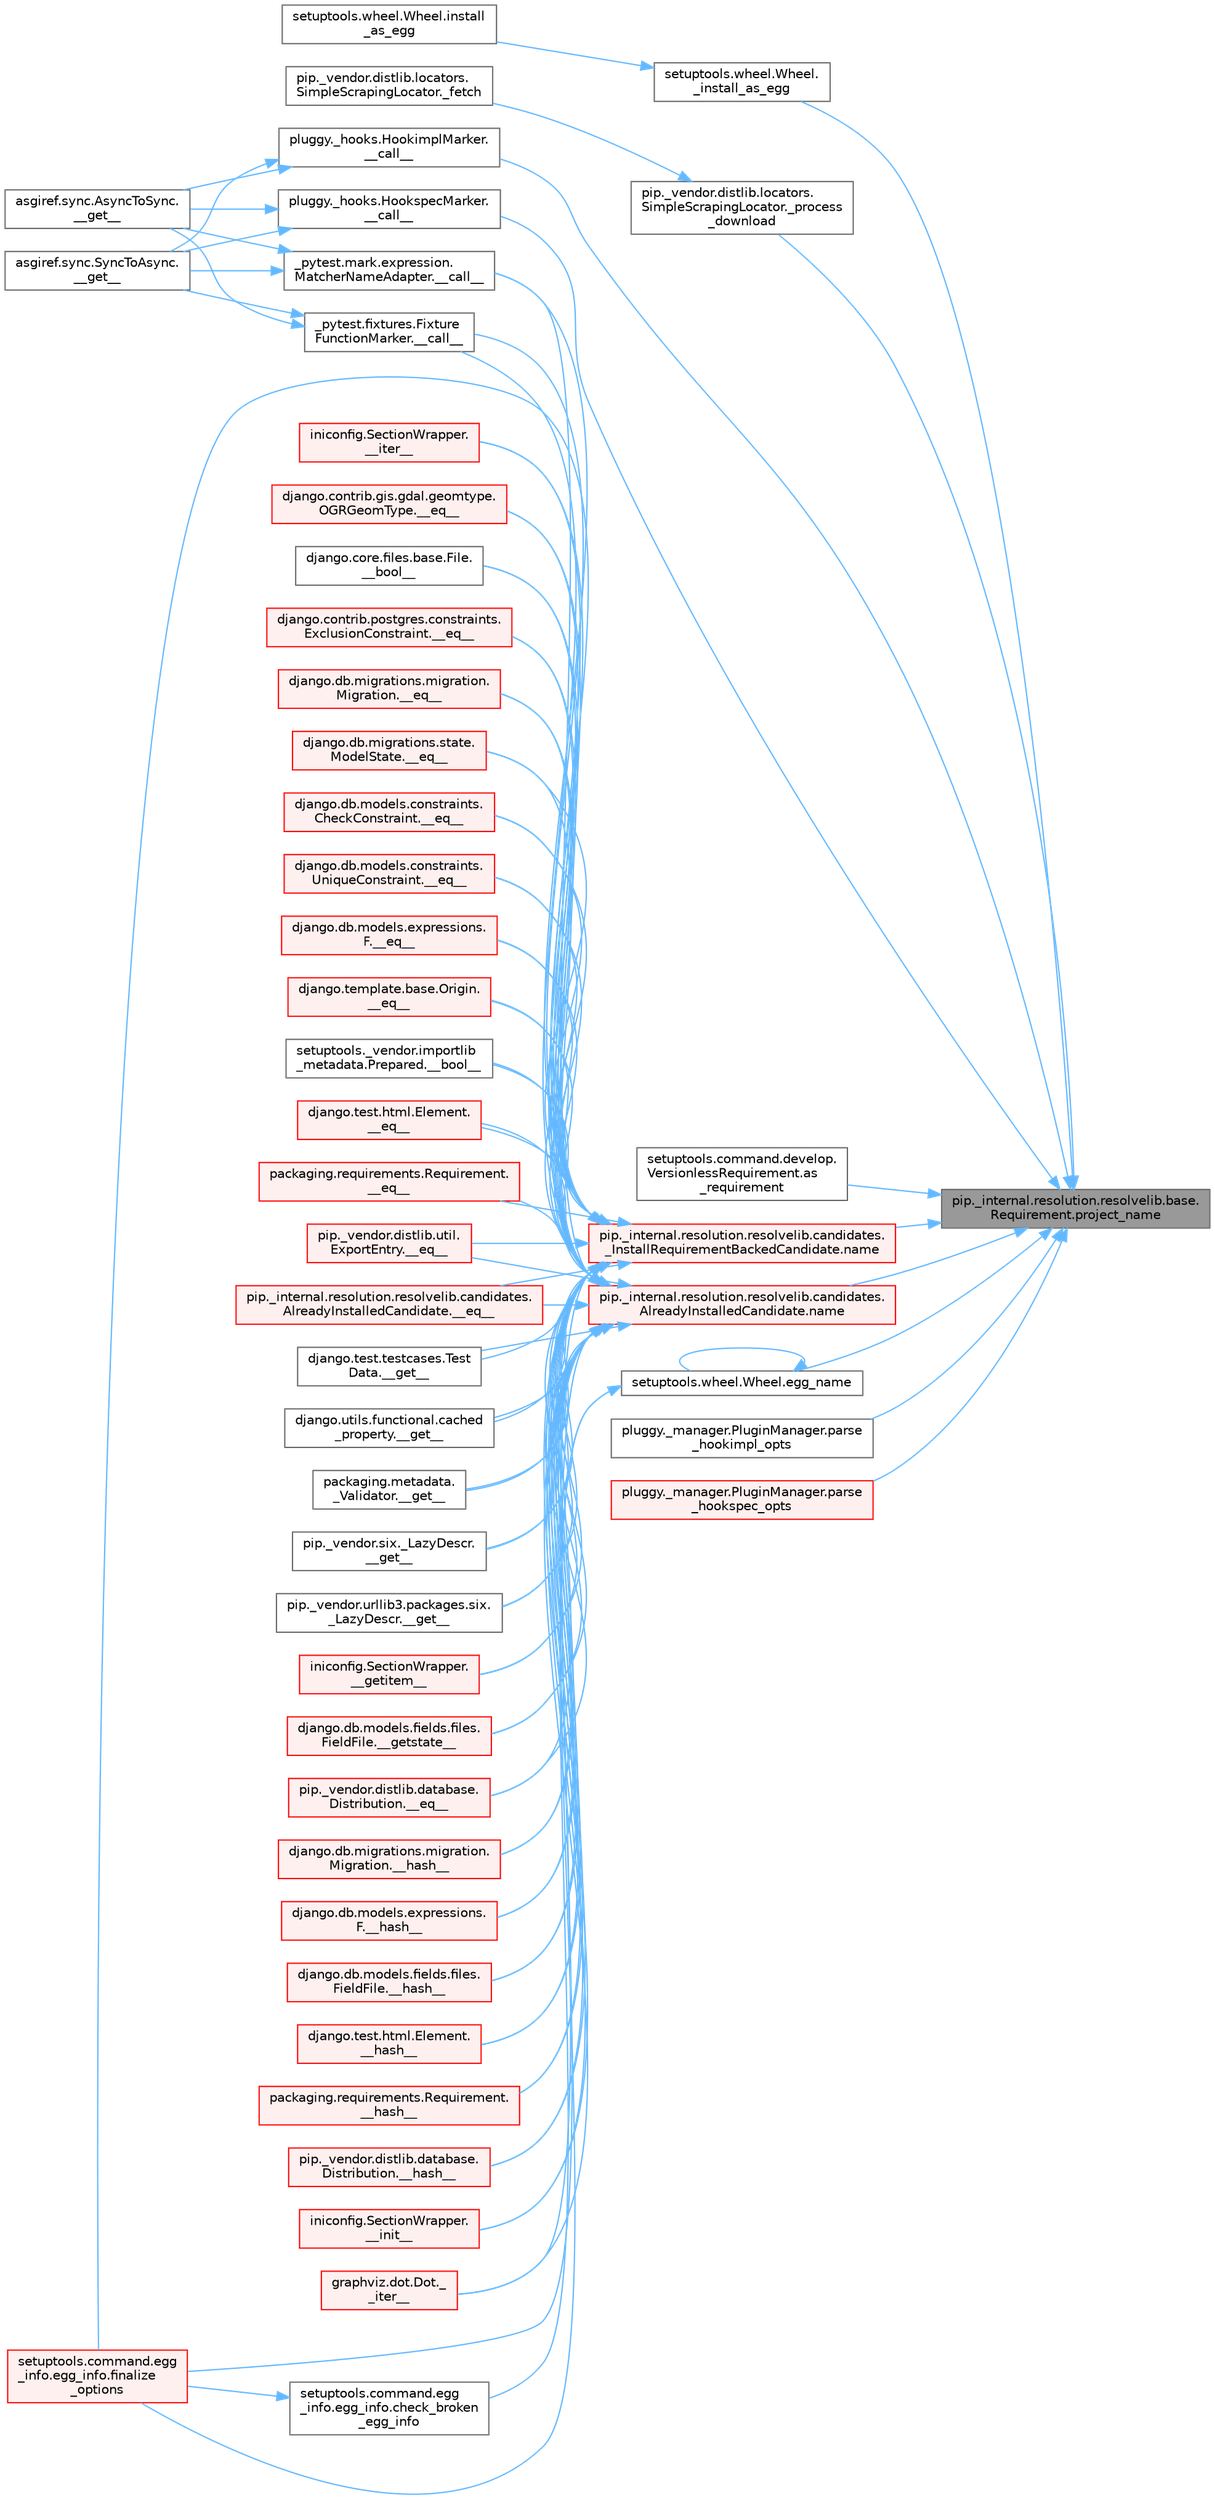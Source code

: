 digraph "pip._internal.resolution.resolvelib.base.Requirement.project_name"
{
 // LATEX_PDF_SIZE
  bgcolor="transparent";
  edge [fontname=Helvetica,fontsize=10,labelfontname=Helvetica,labelfontsize=10];
  node [fontname=Helvetica,fontsize=10,shape=box,height=0.2,width=0.4];
  rankdir="RL";
  Node1 [id="Node000001",label="pip._internal.resolution.resolvelib.base.\lRequirement.project_name",height=0.2,width=0.4,color="gray40", fillcolor="grey60", style="filled", fontcolor="black",tooltip=" "];
  Node1 -> Node2 [id="edge1_Node000001_Node000002",dir="back",color="steelblue1",style="solid",tooltip=" "];
  Node2 [id="Node000002",label="pluggy._hooks.HookimplMarker.\l__call__",height=0.2,width=0.4,color="grey40", fillcolor="white", style="filled",URL="$classpluggy_1_1__hooks_1_1_hookimpl_marker.html#a309a7d24a8a0730dd0ad0eff00f28bc8",tooltip=" "];
  Node2 -> Node3 [id="edge2_Node000002_Node000003",dir="back",color="steelblue1",style="solid",tooltip=" "];
  Node3 [id="Node000003",label="asgiref.sync.AsyncToSync.\l__get__",height=0.2,width=0.4,color="grey40", fillcolor="white", style="filled",URL="$classasgiref_1_1sync_1_1_async_to_sync.html#a23e9ef7a73da98dad9e3f4e65846969b",tooltip=" "];
  Node2 -> Node4 [id="edge3_Node000002_Node000004",dir="back",color="steelblue1",style="solid",tooltip=" "];
  Node4 [id="Node000004",label="asgiref.sync.SyncToAsync.\l__get__",height=0.2,width=0.4,color="grey40", fillcolor="white", style="filled",URL="$classasgiref_1_1sync_1_1_sync_to_async.html#aebdfbe3f01079a529fd2f39810597381",tooltip=" "];
  Node1 -> Node5 [id="edge4_Node000001_Node000005",dir="back",color="steelblue1",style="solid",tooltip=" "];
  Node5 [id="Node000005",label="pluggy._hooks.HookspecMarker.\l__call__",height=0.2,width=0.4,color="grey40", fillcolor="white", style="filled",URL="$classpluggy_1_1__hooks_1_1_hookspec_marker.html#ac9c2d2f1865be030391a3cd42fbe651e",tooltip=" "];
  Node5 -> Node3 [id="edge5_Node000005_Node000003",dir="back",color="steelblue1",style="solid",tooltip=" "];
  Node5 -> Node4 [id="edge6_Node000005_Node000004",dir="back",color="steelblue1",style="solid",tooltip=" "];
  Node1 -> Node6 [id="edge7_Node000001_Node000006",dir="back",color="steelblue1",style="solid",tooltip=" "];
  Node6 [id="Node000006",label="setuptools.wheel.Wheel.\l_install_as_egg",height=0.2,width=0.4,color="grey40", fillcolor="white", style="filled",URL="$classsetuptools_1_1wheel_1_1_wheel.html#a90dcd30b57aed6e637f73721a1f89a52",tooltip=" "];
  Node6 -> Node7 [id="edge8_Node000006_Node000007",dir="back",color="steelblue1",style="solid",tooltip=" "];
  Node7 [id="Node000007",label="setuptools.wheel.Wheel.install\l_as_egg",height=0.2,width=0.4,color="grey40", fillcolor="white", style="filled",URL="$classsetuptools_1_1wheel_1_1_wheel.html#aad875e0355880e586d5ecefaa448171e",tooltip=" "];
  Node1 -> Node8 [id="edge9_Node000001_Node000008",dir="back",color="steelblue1",style="solid",tooltip=" "];
  Node8 [id="Node000008",label="pip._vendor.distlib.locators.\lSimpleScrapingLocator._process\l_download",height=0.2,width=0.4,color="grey40", fillcolor="white", style="filled",URL="$classpip_1_1__vendor_1_1distlib_1_1locators_1_1_simple_scraping_locator.html#a2f2b8e39784ce35599a3a27ae0af83cd",tooltip=" "];
  Node8 -> Node9 [id="edge10_Node000008_Node000009",dir="back",color="steelblue1",style="solid",tooltip=" "];
  Node9 [id="Node000009",label="pip._vendor.distlib.locators.\lSimpleScrapingLocator._fetch",height=0.2,width=0.4,color="grey40", fillcolor="white", style="filled",URL="$classpip_1_1__vendor_1_1distlib_1_1locators_1_1_simple_scraping_locator.html#a72156eb8243de03d8881db3caaa60b8c",tooltip=" "];
  Node1 -> Node10 [id="edge11_Node000001_Node000010",dir="back",color="steelblue1",style="solid",tooltip=" "];
  Node10 [id="Node000010",label="setuptools.command.develop.\lVersionlessRequirement.as\l_requirement",height=0.2,width=0.4,color="grey40", fillcolor="white", style="filled",URL="$classsetuptools_1_1command_1_1develop_1_1_versionless_requirement.html#a53b05b6e48d041eac4ec547f5831ceee",tooltip=" "];
  Node1 -> Node11 [id="edge12_Node000001_Node000011",dir="back",color="steelblue1",style="solid",tooltip=" "];
  Node11 [id="Node000011",label="setuptools.wheel.Wheel.egg_name",height=0.2,width=0.4,color="grey40", fillcolor="white", style="filled",URL="$classsetuptools_1_1wheel_1_1_wheel.html#ace57f96c61bc47f5ea2d223184a533f0",tooltip=" "];
  Node11 -> Node12 [id="edge13_Node000011_Node000012",dir="back",color="steelblue1",style="solid",tooltip=" "];
  Node12 [id="Node000012",label="setuptools.command.egg\l_info.egg_info.check_broken\l_egg_info",height=0.2,width=0.4,color="grey40", fillcolor="white", style="filled",URL="$classsetuptools_1_1command_1_1egg__info_1_1egg__info.html#aad1b7d50c9f80d38c06de4d19703a662",tooltip=" "];
  Node12 -> Node13 [id="edge14_Node000012_Node000013",dir="back",color="steelblue1",style="solid",tooltip=" "];
  Node13 [id="Node000013",label="setuptools.command.egg\l_info.egg_info.finalize\l_options",height=0.2,width=0.4,color="red", fillcolor="#FFF0F0", style="filled",URL="$classsetuptools_1_1command_1_1egg__info_1_1egg__info.html#a8974e1050e117968adb002e7607d4368",tooltip=" "];
  Node11 -> Node11 [id="edge15_Node000011_Node000011",dir="back",color="steelblue1",style="solid",tooltip=" "];
  Node11 -> Node13 [id="edge16_Node000011_Node000013",dir="back",color="steelblue1",style="solid",tooltip=" "];
  Node1 -> Node20 [id="edge17_Node000001_Node000020",dir="back",color="steelblue1",style="solid",tooltip=" "];
  Node20 [id="Node000020",label="pip._internal.resolution.resolvelib.candidates.\l_InstallRequirementBackedCandidate.name",height=0.2,width=0.4,color="red", fillcolor="#FFF0F0", style="filled",URL="$classpip_1_1__internal_1_1resolution_1_1resolvelib_1_1candidates_1_1___install_requirement_backed_candidate.html#a1538a825241b855a4abf51d6bf616cde",tooltip=" "];
  Node20 -> Node21 [id="edge18_Node000020_Node000021",dir="back",color="steelblue1",style="solid",tooltip=" "];
  Node21 [id="Node000021",label="django.core.files.base.File.\l__bool__",height=0.2,width=0.4,color="grey40", fillcolor="white", style="filled",URL="$classdjango_1_1core_1_1files_1_1base_1_1_file.html#adf07dd46020c7160b2257d9e3da4bc43",tooltip=" "];
  Node20 -> Node22 [id="edge19_Node000020_Node000022",dir="back",color="steelblue1",style="solid",tooltip=" "];
  Node22 [id="Node000022",label="setuptools._vendor.importlib\l_metadata.Prepared.__bool__",height=0.2,width=0.4,color="grey40", fillcolor="white", style="filled",URL="$classsetuptools_1_1__vendor_1_1importlib__metadata_1_1_prepared.html#a0395661b38fe11742f24c0482962b913",tooltip=" "];
  Node20 -> Node23 [id="edge20_Node000020_Node000023",dir="back",color="steelblue1",style="solid",tooltip=" "];
  Node23 [id="Node000023",label="_pytest.fixtures.Fixture\lFunctionMarker.__call__",height=0.2,width=0.4,color="grey40", fillcolor="white", style="filled",URL="$class__pytest_1_1fixtures_1_1_fixture_function_marker.html#acc9c789cb8d19388b24d740159ba305d",tooltip=" "];
  Node23 -> Node3 [id="edge21_Node000023_Node000003",dir="back",color="steelblue1",style="solid",tooltip=" "];
  Node23 -> Node4 [id="edge22_Node000023_Node000004",dir="back",color="steelblue1",style="solid",tooltip=" "];
  Node20 -> Node24 [id="edge23_Node000020_Node000024",dir="back",color="steelblue1",style="solid",tooltip=" "];
  Node24 [id="Node000024",label="_pytest.mark.expression.\lMatcherNameAdapter.__call__",height=0.2,width=0.4,color="grey40", fillcolor="white", style="filled",URL="$class__pytest_1_1mark_1_1expression_1_1_matcher_name_adapter.html#a7ecd7564e2e67d5ac026d25db1466389",tooltip=" "];
  Node24 -> Node3 [id="edge24_Node000024_Node000003",dir="back",color="steelblue1",style="solid",tooltip=" "];
  Node24 -> Node4 [id="edge25_Node000024_Node000004",dir="back",color="steelblue1",style="solid",tooltip=" "];
  Node20 -> Node25 [id="edge26_Node000020_Node000025",dir="back",color="steelblue1",style="solid",tooltip=" "];
  Node25 [id="Node000025",label="django.contrib.gis.gdal.geomtype.\lOGRGeomType.__eq__",height=0.2,width=0.4,color="red", fillcolor="#FFF0F0", style="filled",URL="$classdjango_1_1contrib_1_1gis_1_1gdal_1_1geomtype_1_1_o_g_r_geom_type.html#a878253f899634c312b64add448108474",tooltip=" "];
  Node20 -> Node34 [id="edge27_Node000020_Node000034",dir="back",color="steelblue1",style="solid",tooltip=" "];
  Node34 [id="Node000034",label="django.contrib.postgres.constraints.\lExclusionConstraint.__eq__",height=0.2,width=0.4,color="red", fillcolor="#FFF0F0", style="filled",URL="$classdjango_1_1contrib_1_1postgres_1_1constraints_1_1_exclusion_constraint.html#af496d048323e51177e1239475f9fe47c",tooltip=" "];
  Node20 -> Node35 [id="edge28_Node000020_Node000035",dir="back",color="steelblue1",style="solid",tooltip=" "];
  Node35 [id="Node000035",label="django.db.migrations.migration.\lMigration.__eq__",height=0.2,width=0.4,color="red", fillcolor="#FFF0F0", style="filled",URL="$classdjango_1_1db_1_1migrations_1_1migration_1_1_migration.html#a0234090d18f01ee0a7a23b98a036ac79",tooltip=" "];
  Node20 -> Node36 [id="edge29_Node000020_Node000036",dir="back",color="steelblue1",style="solid",tooltip=" "];
  Node36 [id="Node000036",label="django.db.migrations.state.\lModelState.__eq__",height=0.2,width=0.4,color="red", fillcolor="#FFF0F0", style="filled",URL="$classdjango_1_1db_1_1migrations_1_1state_1_1_model_state.html#ae338faa36574cfa53f86dac5ac80176d",tooltip=" "];
  Node20 -> Node37 [id="edge30_Node000020_Node000037",dir="back",color="steelblue1",style="solid",tooltip=" "];
  Node37 [id="Node000037",label="django.db.models.constraints.\lCheckConstraint.__eq__",height=0.2,width=0.4,color="red", fillcolor="#FFF0F0", style="filled",URL="$classdjango_1_1db_1_1models_1_1constraints_1_1_check_constraint.html#a55875a553e53009967129f8b8a269475",tooltip=" "];
  Node20 -> Node38 [id="edge31_Node000020_Node000038",dir="back",color="steelblue1",style="solid",tooltip=" "];
  Node38 [id="Node000038",label="django.db.models.constraints.\lUniqueConstraint.__eq__",height=0.2,width=0.4,color="red", fillcolor="#FFF0F0", style="filled",URL="$classdjango_1_1db_1_1models_1_1constraints_1_1_unique_constraint.html#a1a877e5c6def4673a480b3fd44e3ad19",tooltip=" "];
  Node20 -> Node39 [id="edge32_Node000020_Node000039",dir="back",color="steelblue1",style="solid",tooltip=" "];
  Node39 [id="Node000039",label="django.db.models.expressions.\lF.__eq__",height=0.2,width=0.4,color="red", fillcolor="#FFF0F0", style="filled",URL="$classdjango_1_1db_1_1models_1_1expressions_1_1_f.html#ae5a4762383529ca2924f76683eede0d2",tooltip=" "];
  Node20 -> Node40 [id="edge33_Node000020_Node000040",dir="back",color="steelblue1",style="solid",tooltip=" "];
  Node40 [id="Node000040",label="django.template.base.Origin.\l__eq__",height=0.2,width=0.4,color="red", fillcolor="#FFF0F0", style="filled",URL="$classdjango_1_1template_1_1base_1_1_origin.html#aceaf6f15e79a904eef75db1caa454d5c",tooltip=" "];
  Node20 -> Node41 [id="edge34_Node000020_Node000041",dir="back",color="steelblue1",style="solid",tooltip=" "];
  Node41 [id="Node000041",label="django.test.html.Element.\l__eq__",height=0.2,width=0.4,color="red", fillcolor="#FFF0F0", style="filled",URL="$classdjango_1_1test_1_1html_1_1_element.html#a287e83f2ae4a6f13b9e00d7b70ee5d47",tooltip=" "];
  Node20 -> Node42 [id="edge35_Node000020_Node000042",dir="back",color="steelblue1",style="solid",tooltip=" "];
  Node42 [id="Node000042",label="packaging.requirements.Requirement.\l__eq__",height=0.2,width=0.4,color="red", fillcolor="#FFF0F0", style="filled",URL="$classpackaging_1_1requirements_1_1_requirement.html#ae285c586a0e8b9e700b0f5f25e2c2671",tooltip=" "];
  Node20 -> Node43 [id="edge36_Node000020_Node000043",dir="back",color="steelblue1",style="solid",tooltip=" "];
  Node43 [id="Node000043",label="pip._internal.resolution.resolvelib.candidates.\lAlreadyInstalledCandidate.__eq__",height=0.2,width=0.4,color="red", fillcolor="#FFF0F0", style="filled",URL="$classpip_1_1__internal_1_1resolution_1_1resolvelib_1_1candidates_1_1_already_installed_candidate.html#a94393be14236fb68b64ac2b9f1e89d53",tooltip=" "];
  Node20 -> Node44 [id="edge37_Node000020_Node000044",dir="back",color="steelblue1",style="solid",tooltip=" "];
  Node44 [id="Node000044",label="pip._vendor.distlib.database.\lDistribution.__eq__",height=0.2,width=0.4,color="red", fillcolor="#FFF0F0", style="filled",URL="$classpip_1_1__vendor_1_1distlib_1_1database_1_1_distribution.html#aba7030b239fad6f8faac6fcb9bec27c2",tooltip=" "];
  Node20 -> Node45 [id="edge38_Node000020_Node000045",dir="back",color="steelblue1",style="solid",tooltip=" "];
  Node45 [id="Node000045",label="pip._vendor.distlib.util.\lExportEntry.__eq__",height=0.2,width=0.4,color="red", fillcolor="#FFF0F0", style="filled",URL="$classpip_1_1__vendor_1_1distlib_1_1util_1_1_export_entry.html#a0fb0e6e2d6aa56973f97290b051c5709",tooltip=" "];
  Node20 -> Node46 [id="edge39_Node000020_Node000046",dir="back",color="steelblue1",style="solid",tooltip=" "];
  Node46 [id="Node000046",label="django.test.testcases.Test\lData.__get__",height=0.2,width=0.4,color="grey40", fillcolor="white", style="filled",URL="$classdjango_1_1test_1_1testcases_1_1_test_data.html#a6b90c1a9262cf266d34b5e5faa257454",tooltip=" "];
  Node20 -> Node47 [id="edge40_Node000020_Node000047",dir="back",color="steelblue1",style="solid",tooltip=" "];
  Node47 [id="Node000047",label="django.utils.functional.cached\l_property.__get__",height=0.2,width=0.4,color="grey40", fillcolor="white", style="filled",URL="$classdjango_1_1utils_1_1functional_1_1cached__property.html#aea06f0393fa1ebeb0e878b1df50e0ea6",tooltip=" "];
  Node20 -> Node48 [id="edge41_Node000020_Node000048",dir="back",color="steelblue1",style="solid",tooltip=" "];
  Node48 [id="Node000048",label="packaging.metadata.\l_Validator.__get__",height=0.2,width=0.4,color="grey40", fillcolor="white", style="filled",URL="$classpackaging_1_1metadata_1_1___validator.html#aee57fdc6ee4e64af0551e761a2339d22",tooltip=" "];
  Node20 -> Node49 [id="edge42_Node000020_Node000049",dir="back",color="steelblue1",style="solid",tooltip=" "];
  Node49 [id="Node000049",label="pip._vendor.six._LazyDescr.\l__get__",height=0.2,width=0.4,color="grey40", fillcolor="white", style="filled",URL="$classpip_1_1__vendor_1_1six_1_1___lazy_descr.html#aeb559285af794a2be524d8e532244a3e",tooltip=" "];
  Node20 -> Node50 [id="edge43_Node000020_Node000050",dir="back",color="steelblue1",style="solid",tooltip=" "];
  Node50 [id="Node000050",label="pip._vendor.urllib3.packages.six.\l_LazyDescr.__get__",height=0.2,width=0.4,color="grey40", fillcolor="white", style="filled",URL="$classpip_1_1__vendor_1_1urllib3_1_1packages_1_1six_1_1___lazy_descr.html#a08ccd0501dd1c57d35df463db038355d",tooltip=" "];
  Node20 -> Node51 [id="edge44_Node000020_Node000051",dir="back",color="steelblue1",style="solid",tooltip=" "];
  Node51 [id="Node000051",label="iniconfig.SectionWrapper.\l__getitem__",height=0.2,width=0.4,color="red", fillcolor="#FFF0F0", style="filled",URL="$classiniconfig_1_1_section_wrapper.html#a3fc976958f26ef38b05fa3a8e6df2a4e",tooltip=" "];
  Node20 -> Node978 [id="edge45_Node000020_Node000978",dir="back",color="steelblue1",style="solid",tooltip=" "];
  Node978 [id="Node000978",label="django.db.models.fields.files.\lFieldFile.__getstate__",height=0.2,width=0.4,color="red", fillcolor="#FFF0F0", style="filled",URL="$classdjango_1_1db_1_1models_1_1fields_1_1files_1_1_field_file.html#abe72652d5f16633f345ef032fd8e3b5c",tooltip=" "];
  Node20 -> Node980 [id="edge46_Node000020_Node000980",dir="back",color="steelblue1",style="solid",tooltip=" "];
  Node980 [id="Node000980",label="django.db.migrations.migration.\lMigration.__hash__",height=0.2,width=0.4,color="red", fillcolor="#FFF0F0", style="filled",URL="$classdjango_1_1db_1_1migrations_1_1migration_1_1_migration.html#aae8f7f62ce57be42f7b5af2e49edf919",tooltip=" "];
  Node20 -> Node981 [id="edge47_Node000020_Node000981",dir="back",color="steelblue1",style="solid",tooltip=" "];
  Node981 [id="Node000981",label="django.db.models.expressions.\lF.__hash__",height=0.2,width=0.4,color="red", fillcolor="#FFF0F0", style="filled",URL="$classdjango_1_1db_1_1models_1_1expressions_1_1_f.html#a6431516addfd350b0b6ed0e51165f7c1",tooltip=" "];
  Node20 -> Node982 [id="edge48_Node000020_Node000982",dir="back",color="steelblue1",style="solid",tooltip=" "];
  Node982 [id="Node000982",label="django.db.models.fields.files.\lFieldFile.__hash__",height=0.2,width=0.4,color="red", fillcolor="#FFF0F0", style="filled",URL="$classdjango_1_1db_1_1models_1_1fields_1_1files_1_1_field_file.html#a3d0916f2296d973216a37e30a933c401",tooltip=" "];
  Node20 -> Node983 [id="edge49_Node000020_Node000983",dir="back",color="steelblue1",style="solid",tooltip=" "];
  Node983 [id="Node000983",label="django.test.html.Element.\l__hash__",height=0.2,width=0.4,color="red", fillcolor="#FFF0F0", style="filled",URL="$classdjango_1_1test_1_1html_1_1_element.html#a9e783fdad624f8860a95fe7662ea85f3",tooltip=" "];
  Node20 -> Node984 [id="edge50_Node000020_Node000984",dir="back",color="steelblue1",style="solid",tooltip=" "];
  Node984 [id="Node000984",label="packaging.requirements.Requirement.\l__hash__",height=0.2,width=0.4,color="red", fillcolor="#FFF0F0", style="filled",URL="$classpackaging_1_1requirements_1_1_requirement.html#a69426ed6e3cc347033b3096195023bfc",tooltip=" "];
  Node20 -> Node985 [id="edge51_Node000020_Node000985",dir="back",color="steelblue1",style="solid",tooltip=" "];
  Node985 [id="Node000985",label="pip._vendor.distlib.database.\lDistribution.__hash__",height=0.2,width=0.4,color="red", fillcolor="#FFF0F0", style="filled",URL="$classpip_1_1__vendor_1_1distlib_1_1database_1_1_distribution.html#af9d117c9909f8cbf07f12c723b145c3b",tooltip=" "];
  Node20 -> Node986 [id="edge52_Node000020_Node000986",dir="back",color="steelblue1",style="solid",tooltip=" "];
  Node986 [id="Node000986",label="iniconfig.SectionWrapper.\l__init__",height=0.2,width=0.4,color="red", fillcolor="#FFF0F0", style="filled",URL="$classiniconfig_1_1_section_wrapper.html#ac789fd178fa19b9e39994b6f79265620",tooltip=" "];
  Node20 -> Node987 [id="edge53_Node000020_Node000987",dir="back",color="steelblue1",style="solid",tooltip=" "];
  Node987 [id="Node000987",label="graphviz.dot.Dot._\l_iter__",height=0.2,width=0.4,color="red", fillcolor="#FFF0F0", style="filled",URL="$classgraphviz_1_1dot_1_1_dot.html#ad581ae397ceb7e0bef9698433ce3a2a4",tooltip=" "];
  Node20 -> Node988 [id="edge54_Node000020_Node000988",dir="back",color="steelblue1",style="solid",tooltip=" "];
  Node988 [id="Node000988",label="iniconfig.SectionWrapper.\l__iter__",height=0.2,width=0.4,color="red", fillcolor="#FFF0F0", style="filled",URL="$classiniconfig_1_1_section_wrapper.html#a7cd33b3569c0daafd76e11dcaf5bfdf2",tooltip=" "];
  Node20 -> Node13 [id="edge55_Node000020_Node000013",dir="back",color="steelblue1",style="solid",tooltip=" "];
  Node1 -> Node1688 [id="edge56_Node000001_Node001688",dir="back",color="steelblue1",style="solid",tooltip=" "];
  Node1688 [id="Node001688",label="pip._internal.resolution.resolvelib.candidates.\lAlreadyInstalledCandidate.name",height=0.2,width=0.4,color="red", fillcolor="#FFF0F0", style="filled",URL="$classpip_1_1__internal_1_1resolution_1_1resolvelib_1_1candidates_1_1_already_installed_candidate.html#a0f4ae3f092daa140dc8bda04e8d0f2d0",tooltip=" "];
  Node1688 -> Node21 [id="edge57_Node001688_Node000021",dir="back",color="steelblue1",style="solid",tooltip=" "];
  Node1688 -> Node22 [id="edge58_Node001688_Node000022",dir="back",color="steelblue1",style="solid",tooltip=" "];
  Node1688 -> Node23 [id="edge59_Node001688_Node000023",dir="back",color="steelblue1",style="solid",tooltip=" "];
  Node1688 -> Node24 [id="edge60_Node001688_Node000024",dir="back",color="steelblue1",style="solid",tooltip=" "];
  Node1688 -> Node25 [id="edge61_Node001688_Node000025",dir="back",color="steelblue1",style="solid",tooltip=" "];
  Node1688 -> Node34 [id="edge62_Node001688_Node000034",dir="back",color="steelblue1",style="solid",tooltip=" "];
  Node1688 -> Node35 [id="edge63_Node001688_Node000035",dir="back",color="steelblue1",style="solid",tooltip=" "];
  Node1688 -> Node36 [id="edge64_Node001688_Node000036",dir="back",color="steelblue1",style="solid",tooltip=" "];
  Node1688 -> Node37 [id="edge65_Node001688_Node000037",dir="back",color="steelblue1",style="solid",tooltip=" "];
  Node1688 -> Node38 [id="edge66_Node001688_Node000038",dir="back",color="steelblue1",style="solid",tooltip=" "];
  Node1688 -> Node39 [id="edge67_Node001688_Node000039",dir="back",color="steelblue1",style="solid",tooltip=" "];
  Node1688 -> Node40 [id="edge68_Node001688_Node000040",dir="back",color="steelblue1",style="solid",tooltip=" "];
  Node1688 -> Node41 [id="edge69_Node001688_Node000041",dir="back",color="steelblue1",style="solid",tooltip=" "];
  Node1688 -> Node42 [id="edge70_Node001688_Node000042",dir="back",color="steelblue1",style="solid",tooltip=" "];
  Node1688 -> Node43 [id="edge71_Node001688_Node000043",dir="back",color="steelblue1",style="solid",tooltip=" "];
  Node1688 -> Node44 [id="edge72_Node001688_Node000044",dir="back",color="steelblue1",style="solid",tooltip=" "];
  Node1688 -> Node45 [id="edge73_Node001688_Node000045",dir="back",color="steelblue1",style="solid",tooltip=" "];
  Node1688 -> Node46 [id="edge74_Node001688_Node000046",dir="back",color="steelblue1",style="solid",tooltip=" "];
  Node1688 -> Node47 [id="edge75_Node001688_Node000047",dir="back",color="steelblue1",style="solid",tooltip=" "];
  Node1688 -> Node48 [id="edge76_Node001688_Node000048",dir="back",color="steelblue1",style="solid",tooltip=" "];
  Node1688 -> Node49 [id="edge77_Node001688_Node000049",dir="back",color="steelblue1",style="solid",tooltip=" "];
  Node1688 -> Node50 [id="edge78_Node001688_Node000050",dir="back",color="steelblue1",style="solid",tooltip=" "];
  Node1688 -> Node51 [id="edge79_Node001688_Node000051",dir="back",color="steelblue1",style="solid",tooltip=" "];
  Node1688 -> Node978 [id="edge80_Node001688_Node000978",dir="back",color="steelblue1",style="solid",tooltip=" "];
  Node1688 -> Node980 [id="edge81_Node001688_Node000980",dir="back",color="steelblue1",style="solid",tooltip=" "];
  Node1688 -> Node981 [id="edge82_Node001688_Node000981",dir="back",color="steelblue1",style="solid",tooltip=" "];
  Node1688 -> Node982 [id="edge83_Node001688_Node000982",dir="back",color="steelblue1",style="solid",tooltip=" "];
  Node1688 -> Node983 [id="edge84_Node001688_Node000983",dir="back",color="steelblue1",style="solid",tooltip=" "];
  Node1688 -> Node984 [id="edge85_Node001688_Node000984",dir="back",color="steelblue1",style="solid",tooltip=" "];
  Node1688 -> Node985 [id="edge86_Node001688_Node000985",dir="back",color="steelblue1",style="solid",tooltip=" "];
  Node1688 -> Node986 [id="edge87_Node001688_Node000986",dir="back",color="steelblue1",style="solid",tooltip=" "];
  Node1688 -> Node987 [id="edge88_Node001688_Node000987",dir="back",color="steelblue1",style="solid",tooltip=" "];
  Node1688 -> Node988 [id="edge89_Node001688_Node000988",dir="back",color="steelblue1",style="solid",tooltip=" "];
  Node1688 -> Node13 [id="edge90_Node001688_Node000013",dir="back",color="steelblue1",style="solid",tooltip=" "];
  Node1 -> Node2391 [id="edge91_Node000001_Node002391",dir="back",color="steelblue1",style="solid",tooltip=" "];
  Node2391 [id="Node002391",label="pluggy._manager.PluginManager.parse\l_hookimpl_opts",height=0.2,width=0.4,color="grey40", fillcolor="white", style="filled",URL="$classpluggy_1_1__manager_1_1_plugin_manager.html#aae745d4db04edce17589dd14ade3abdc",tooltip=" "];
  Node1 -> Node2392 [id="edge92_Node000001_Node002392",dir="back",color="steelblue1",style="solid",tooltip=" "];
  Node2392 [id="Node002392",label="pluggy._manager.PluginManager.parse\l_hookspec_opts",height=0.2,width=0.4,color="red", fillcolor="#FFF0F0", style="filled",URL="$classpluggy_1_1__manager_1_1_plugin_manager.html#a5c80e13041de55f8cf59fce6cca3c71c",tooltip=" "];
}

